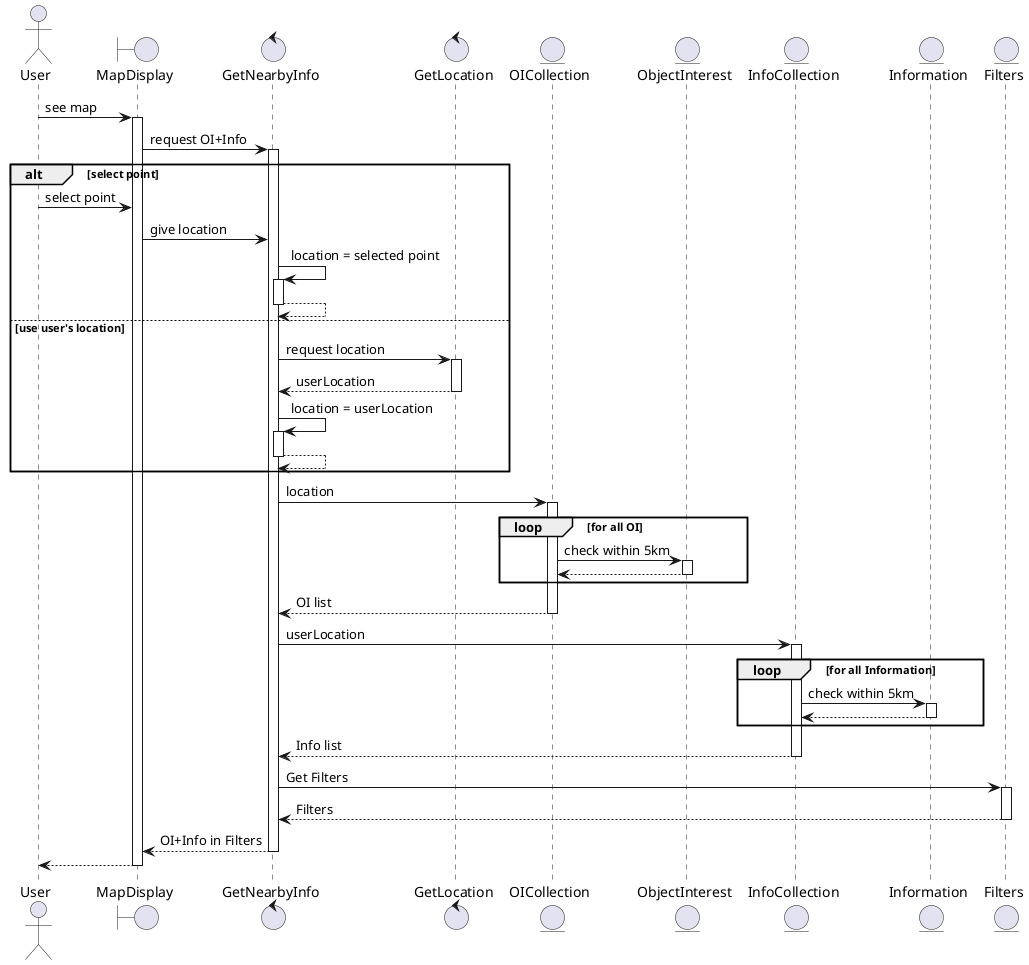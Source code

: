 @startuml Sequence Diagram
actor User
boundary MapDisplay
control GetNearbyInfo
control GetLocation
entity OICollection
entity ObjectInterest
entity InfoCollection
entity Information
entity Filters

User -> MapDisplay: see map
activate MapDisplay
MapDisplay -> GetNearbyInfo: request OI+Info
activate GetNearbyInfo
alt select point
User -> MapDisplay: select point
MapDisplay -> GetNearbyInfo: give location
GetNearbyInfo -> GetNearbyInfo: location = selected point
activate GetNearbyInfo
GetNearbyInfo --> GetNearbyInfo
deactivate GetNearbyInfo
else use user's location
GetNearbyInfo -> GetLocation: request location
activate GetLocation
GetLocation --> GetNearbyInfo: userLocation
deactivate GetLocation
GetNearbyInfo -> GetNearbyInfo: location = userLocation
activate GetNearbyInfo
GetNearbyInfo --> GetNearbyInfo
deactivate GetNearbyInfo
end
GetNearbyInfo -> OICollection: location
activate OICollection
loop for all OI
	OICollection -> ObjectInterest: check within 5km
	activate ObjectInterest
	ObjectInterest --> OICollection
	deactivate ObjectInterest
end
OICollection --> GetNearbyInfo: OI list
deactivate OICollection
GetNearbyInfo -> InfoCollection: userLocation
activate InfoCollection
loop for all Information
	InfoCollection -> Information: check within 5km
	activate Information
	Information --> InfoCollection
	deactivate Information
end
InfoCollection --> GetNearbyInfo: Info list
deactivate InfoCollection
GetNearbyInfo -> Filters: Get Filters
activate Filters
Filters --> GetNearbyInfo: Filters
deactivate Filters
MapDisplay <-- GetNearbyInfo : OI+Info in Filters
deactivate GetNearbyInfo
MapDisplay --> User
deactivate MapDisplay
@enduml